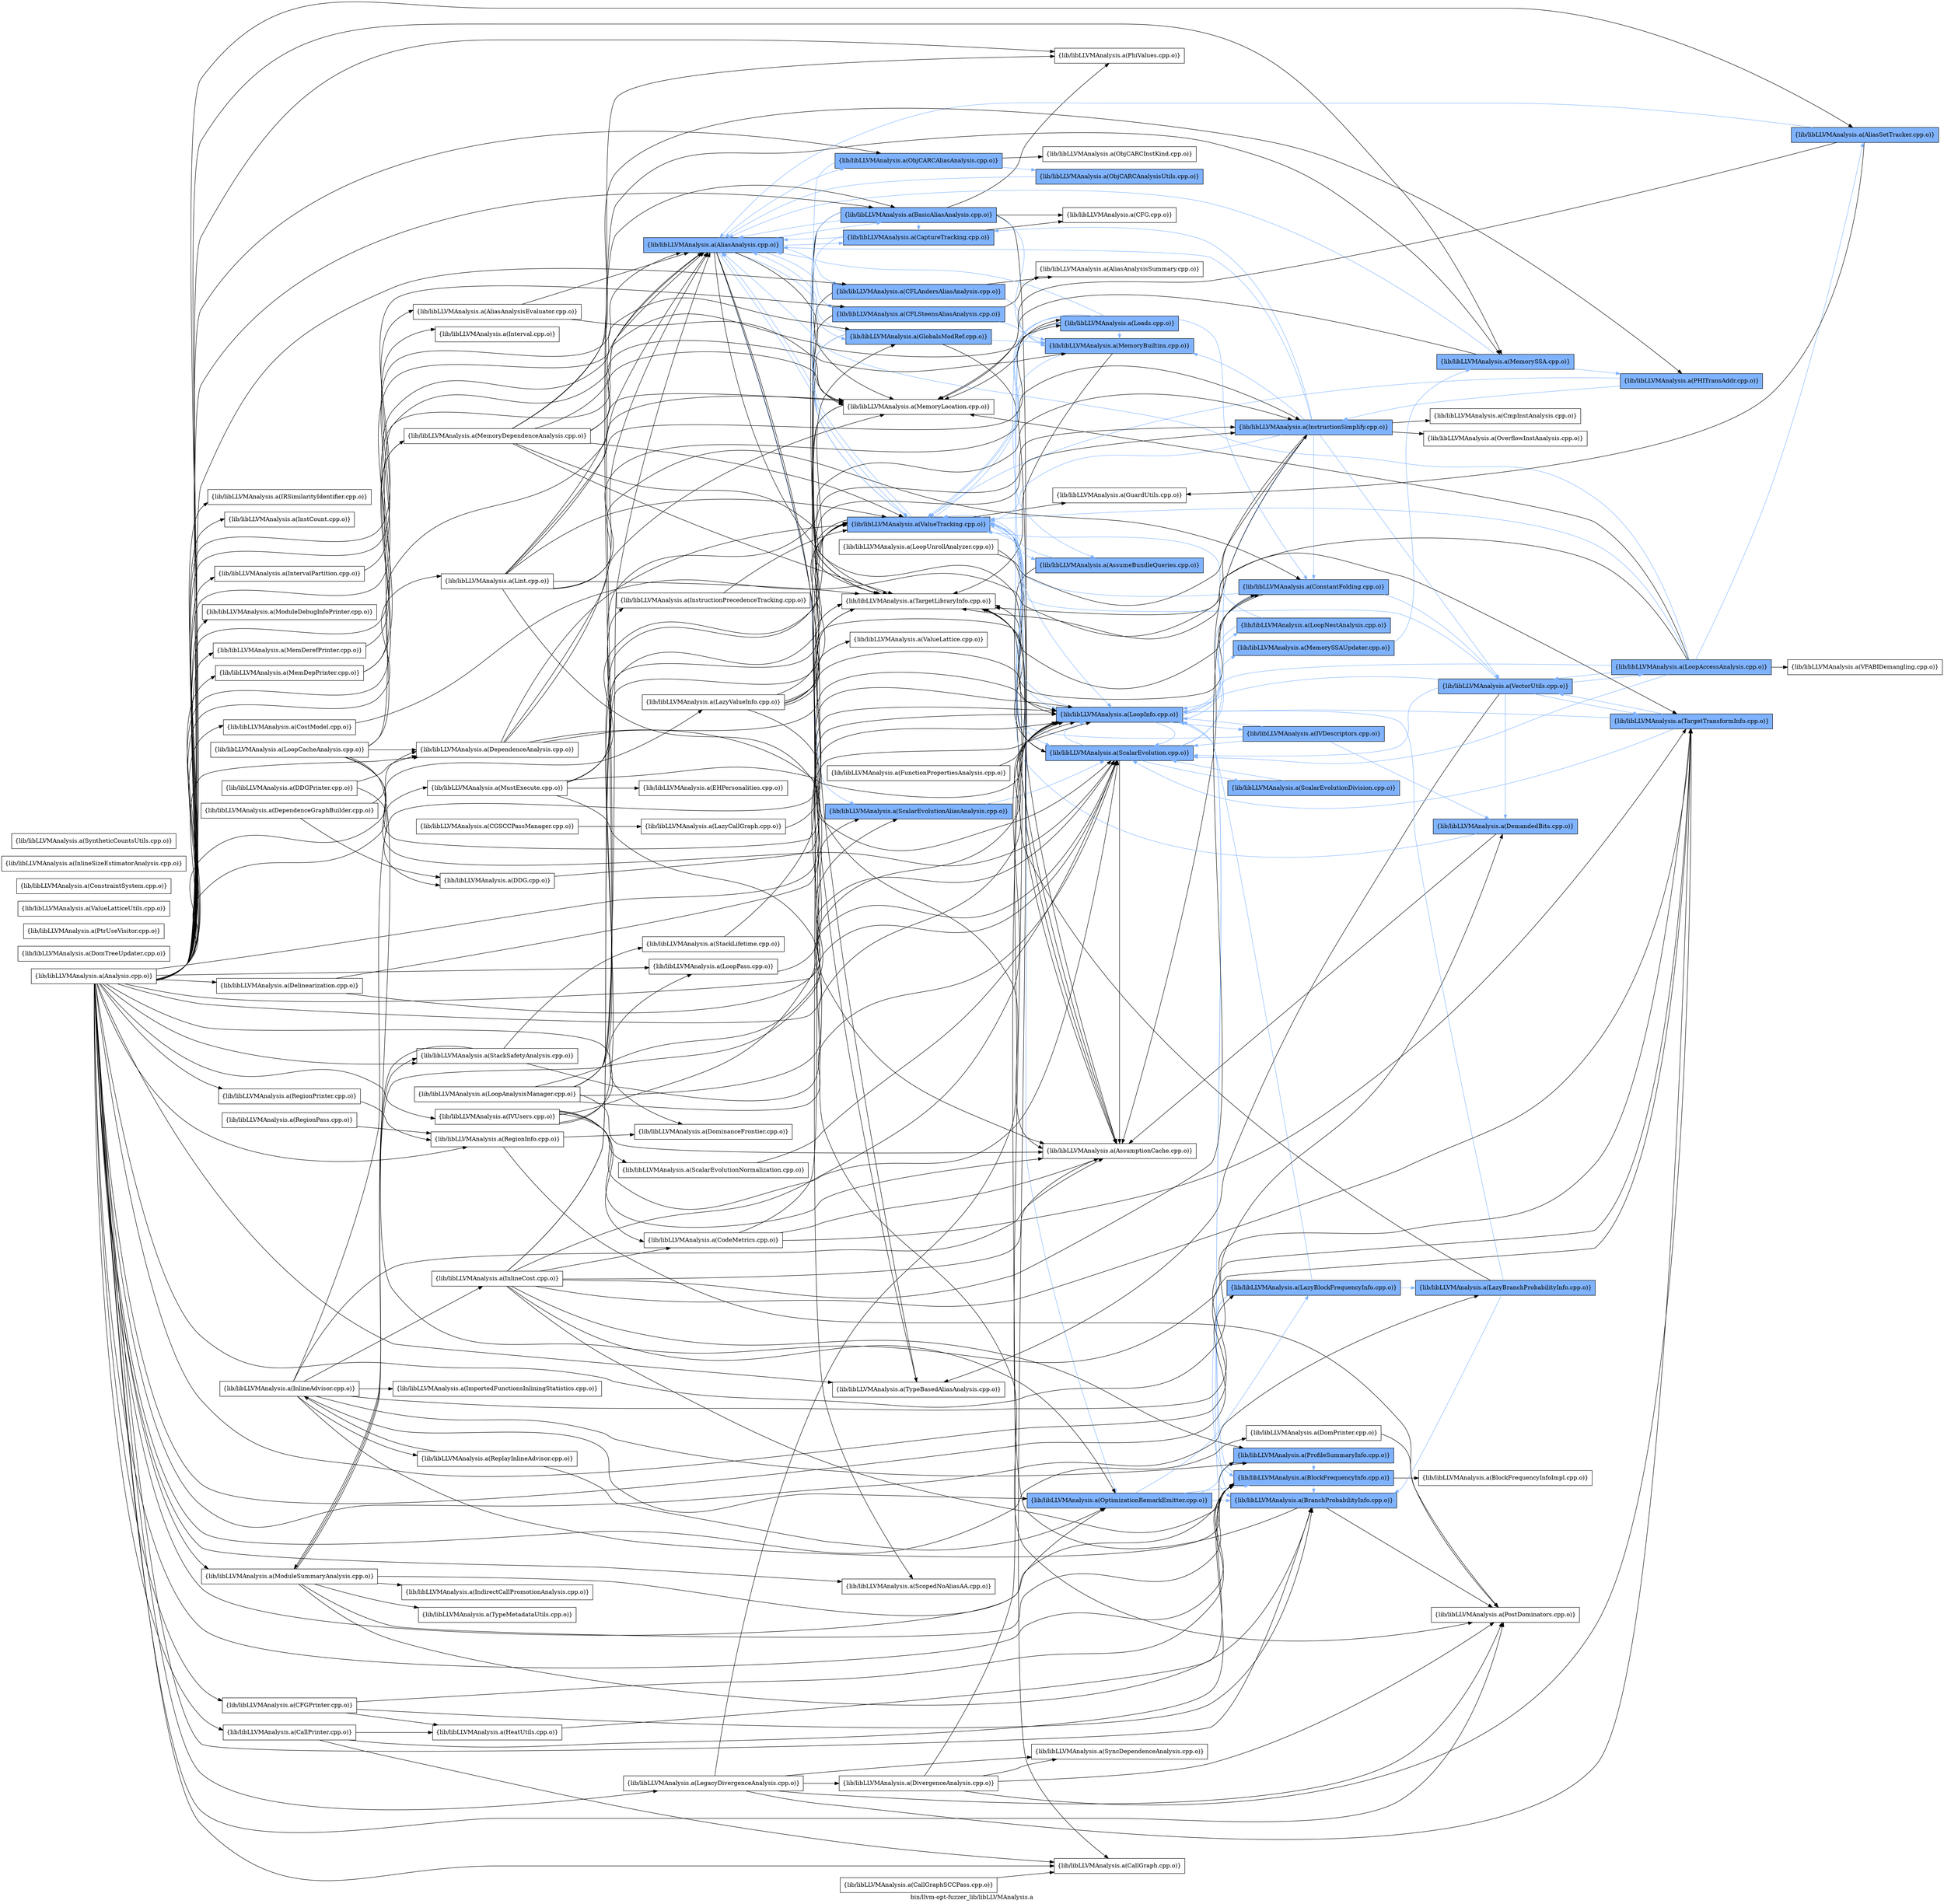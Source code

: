 digraph "bin/llvm-opt-fuzzer_lib/libLLVMAnalysis.a" {
	label="bin/llvm-opt-fuzzer_lib/libLLVMAnalysis.a";
	rankdir=LR;
	{ rank=same; Node0x561a150ab658;  }
	{ rank=same; Node0x561a150aa7a8; Node0x561a150a9b28; Node0x561a150a8c28; Node0x561a150872f8; Node0x561a1508ca78; Node0x561a1508ae58; Node0x561a15087078; Node0x561a150a4b78; Node0x561a150a1748; Node0x561a1509e818; Node0x561a1509d878; Node0x561a15093058;  }
	{ rank=same; Node0x561a150a4088; Node0x561a150a34f8; Node0x561a1508d108; Node0x561a15095e48; Node0x561a150a93a8; Node0x561a15088d38; Node0x561a15093c88; Node0x561a150956c8; Node0x561a1508f548; Node0x561a1508c168; Node0x561a1508a4f8; Node0x561a1508adb8; Node0x561a1508bd08; Node0x561a15094a48;  }
	{ rank=same; Node0x561a1508b448; Node0x561a1508ac28; Node0x561a150a39f8; Node0x561a15087528; Node0x561a15087c08; Node0x561a15089f58; Node0x561a150a4c68; Node0x561a150a2878; Node0x561a1508c898; Node0x561a15098198;  }
	{ rank=same; Node0x561a150923d8; Node0x561a1508a548; Node0x561a150951c8; Node0x561a15086268; Node0x561a1508b628; Node0x561a150a4538; Node0x561a15096618; Node0x561a1508cf28;  }
	{ rank=same; Node0x561a150a1518; Node0x561a15092a68; Node0x561a15096de8;  }
	{ rank=same; Node0x561a150ab658;  }
	{ rank=same; Node0x561a150aa7a8; Node0x561a150a9b28; Node0x561a150a8c28; Node0x561a150872f8; Node0x561a1508ca78; Node0x561a1508ae58; Node0x561a15087078; Node0x561a150a4b78; Node0x561a150a1748; Node0x561a1509e818; Node0x561a1509d878; Node0x561a15093058;  }
	{ rank=same; Node0x561a150a4088; Node0x561a150a34f8; Node0x561a1508d108; Node0x561a15095e48; Node0x561a150a93a8; Node0x561a15088d38; Node0x561a15093c88; Node0x561a150956c8; Node0x561a1508f548; Node0x561a1508c168; Node0x561a1508a4f8; Node0x561a1508adb8; Node0x561a1508bd08; Node0x561a15094a48;  }
	{ rank=same; Node0x561a1508b448; Node0x561a1508ac28; Node0x561a150a39f8; Node0x561a15087528; Node0x561a15087c08; Node0x561a15089f58; Node0x561a150a4c68; Node0x561a150a2878; Node0x561a1508c898; Node0x561a15098198;  }
	{ rank=same; Node0x561a150923d8; Node0x561a1508a548; Node0x561a150951c8; Node0x561a15086268; Node0x561a1508b628; Node0x561a150a4538; Node0x561a15096618; Node0x561a1508cf28;  }
	{ rank=same; Node0x561a150a1518; Node0x561a15092a68; Node0x561a15096de8;  }

	Node0x561a150ab658 [shape=record,shape=box,group=1,style=filled,fillcolor="0.600000 0.5 1",label="{lib/libLLVMAnalysis.a(AliasAnalysis.cpp.o)}"];
	Node0x561a150ab658 -> Node0x561a150aa7a8[color="0.600000 0.5 1"];
	Node0x561a150ab658 -> Node0x561a150a9b28[color="0.600000 0.5 1"];
	Node0x561a150ab658 -> Node0x561a150a8c28[color="0.600000 0.5 1"];
	Node0x561a150ab658 -> Node0x561a150872f8[color="0.600000 0.5 1"];
	Node0x561a150ab658 -> Node0x561a1508ca78[color="0.600000 0.5 1"];
	Node0x561a150ab658 -> Node0x561a1508ae58;
	Node0x561a150ab658 -> Node0x561a15087078[color="0.600000 0.5 1"];
	Node0x561a150ab658 -> Node0x561a150a4b78[color="0.600000 0.5 1"];
	Node0x561a150ab658 -> Node0x561a150a1748;
	Node0x561a150ab658 -> Node0x561a1509e818;
	Node0x561a150ab658 -> Node0x561a1509d878;
	Node0x561a150ab658 -> Node0x561a15093058[color="0.600000 0.5 1"];
	Node0x561a150abdd8 [shape=record,shape=box,group=0,label="{lib/libLLVMAnalysis.a(Analysis.cpp.o)}"];
	Node0x561a150abdd8 -> Node0x561a150ab658;
	Node0x561a150abdd8 -> Node0x561a150aa848;
	Node0x561a150abdd8 -> Node0x561a150aaed8;
	Node0x561a150abdd8 -> Node0x561a150aa7a8;
	Node0x561a150abdd8 -> Node0x561a150a4c68;
	Node0x561a150abdd8 -> Node0x561a150a2878;
	Node0x561a150abdd8 -> Node0x561a150a7a58;
	Node0x561a150abdd8 -> Node0x561a150a9b28;
	Node0x561a150abdd8 -> Node0x561a150a8c28;
	Node0x561a150abdd8 -> Node0x561a15088d38;
	Node0x561a150abdd8 -> Node0x561a150894b8;
	Node0x561a150abdd8 -> Node0x561a15087a78;
	Node0x561a150abdd8 -> Node0x561a15085b38;
	Node0x561a150abdd8 -> Node0x561a15086268;
	Node0x561a150abdd8 -> Node0x561a1508a958;
	Node0x561a150abdd8 -> Node0x561a15089828;
	Node0x561a150abdd8 -> Node0x561a1508ba88;
	Node0x561a150abdd8 -> Node0x561a1508ca78;
	Node0x561a150abdd8 -> Node0x561a1508dbf8;
	Node0x561a150abdd8 -> Node0x561a1508d478;
	Node0x561a150abdd8 -> Node0x561a150848c8;
	Node0x561a150abdd8 -> Node0x561a1508df68;
	Node0x561a150abdd8 -> Node0x561a1508cf28;
	Node0x561a150abdd8 -> Node0x561a1508c898;
	Node0x561a150abdd8 -> Node0x561a1508bc18;
	Node0x561a150abdd8 -> Node0x561a15089e68;
	Node0x561a150abdd8 -> Node0x561a15089d78;
	Node0x561a150abdd8 -> Node0x561a1508bd08;
	Node0x561a150abdd8 -> Node0x561a15087ed8;
	Node0x561a150abdd8 -> Node0x561a15088b58;
	Node0x561a150abdd8 -> Node0x561a15088e28;
	Node0x561a150abdd8 -> Node0x561a1508aea8;
	Node0x561a150abdd8 -> Node0x561a1508b628;
	Node0x561a150abdd8 -> Node0x561a1508a6d8;
	Node0x561a150abdd8 -> Node0x561a15089fa8;
	Node0x561a150abdd8 -> Node0x561a15089468;
	Node0x561a150abdd8 -> Node0x561a15087078;
	Node0x561a150abdd8 -> Node0x561a15094a48;
	Node0x561a150abdd8 -> Node0x561a15095e48;
	Node0x561a150abdd8 -> Node0x561a15096618;
	Node0x561a150abdd8 -> Node0x561a15097518;
	Node0x561a150abdd8 -> Node0x561a1508f318;
	Node0x561a150abdd8 -> Node0x561a1508f548;
	Node0x561a150abdd8 -> Node0x561a150a4b78;
	Node0x561a150abdd8 -> Node0x561a150a0b68;
	Node0x561a150abdd8 -> Node0x561a150a1518;
	Node0x561a150abdd8 -> Node0x561a1509e818;
	Node0x561a150abdd8 -> Node0x561a1509d878;
	Node0x561a150a1518 [shape=record,shape=box,group=1,style=filled,fillcolor="0.600000 0.5 1",label="{lib/libLLVMAnalysis.a(TargetTransformInfo.cpp.o)}"];
	Node0x561a150a1518 -> Node0x561a1508bd08[color="0.600000 0.5 1"];
	Node0x561a150a1518 -> Node0x561a1508f548[color="0.600000 0.5 1"];
	Node0x561a150a1518 -> Node0x561a150923d8[color="0.600000 0.5 1"];
	Node0x561a150923d8 [shape=record,shape=box,group=1,style=filled,fillcolor="0.600000 0.5 1",label="{lib/libLLVMAnalysis.a(VectorUtils.cpp.o)}"];
	Node0x561a150923d8 -> Node0x561a15086268[color="0.600000 0.5 1"];
	Node0x561a150923d8 -> Node0x561a1508bd08[color="0.600000 0.5 1"];
	Node0x561a150923d8 -> Node0x561a1508f548[color="0.600000 0.5 1"];
	Node0x561a150923d8 -> Node0x561a150a1518[color="0.600000 0.5 1"];
	Node0x561a150923d8 -> Node0x561a1509e818;
	Node0x561a150923d8 -> Node0x561a15093058[color="0.600000 0.5 1"];
	Node0x561a150923d8 -> Node0x561a15092a68[color="0.600000 0.5 1"];
	Node0x561a15093058 [shape=record,shape=box,group=1,style=filled,fillcolor="0.600000 0.5 1",label="{lib/libLLVMAnalysis.a(ValueTracking.cpp.o)}"];
	Node0x561a15093058 -> Node0x561a150ab658[color="0.600000 0.5 1"];
	Node0x561a15093058 -> Node0x561a150a4088;
	Node0x561a15093058 -> Node0x561a1508c168;
	Node0x561a15093058 -> Node0x561a1508a4f8[color="0.600000 0.5 1"];
	Node0x561a15093058 -> Node0x561a1508adb8[color="0.600000 0.5 1"];
	Node0x561a15093058 -> Node0x561a1508bd08[color="0.600000 0.5 1"];
	Node0x561a15093058 -> Node0x561a15094a48[color="0.600000 0.5 1"];
	Node0x561a15093058 -> Node0x561a150a1748;
	Node0x561a1508b128 [shape=record,shape=box,group=0,label="{lib/libLLVMAnalysis.a(EHPersonalities.cpp.o)}"];
	Node0x561a15098198 [shape=record,shape=box,group=1,style=filled,fillcolor="0.600000 0.5 1",label="{lib/libLLVMAnalysis.a(ProfileSummaryInfo.cpp.o)}"];
	Node0x561a15098198 -> Node0x561a150a4c68[color="0.600000 0.5 1"];
	Node0x561a1508b858 [shape=record,shape=box,group=0,label="{lib/libLLVMAnalysis.a(DomTreeUpdater.cpp.o)}"];
	Node0x561a1508bd08 [shape=record,shape=box,group=1,style=filled,fillcolor="0.600000 0.5 1",label="{lib/libLLVMAnalysis.a(LoopInfo.cpp.o)}"];
	Node0x561a1508bd08 -> Node0x561a15087528[color="0.600000 0.5 1"];
	Node0x561a1508bd08 -> Node0x561a15087c08[color="0.600000 0.5 1"];
	Node0x561a1508bd08 -> Node0x561a15089f58[color="0.600000 0.5 1"];
	Node0x561a1508bd08 -> Node0x561a1508f548[color="0.600000 0.5 1"];
	Node0x561a1508bd08 -> Node0x561a15093058[color="0.600000 0.5 1"];
	Node0x561a1508f548 [shape=record,shape=box,group=1,style=filled,fillcolor="0.600000 0.5 1",label="{lib/libLLVMAnalysis.a(ScalarEvolution.cpp.o)}"];
	Node0x561a1508f548 -> Node0x561a150a4088;
	Node0x561a1508f548 -> Node0x561a1508b448[color="0.600000 0.5 1"];
	Node0x561a1508f548 -> Node0x561a1508ac28[color="0.600000 0.5 1"];
	Node0x561a1508f548 -> Node0x561a1508bd08[color="0.600000 0.5 1"];
	Node0x561a1508f548 -> Node0x561a150a39f8[color="0.600000 0.5 1"];
	Node0x561a1508f548 -> Node0x561a150a1748;
	Node0x561a1508f548 -> Node0x561a15093058[color="0.600000 0.5 1"];
	Node0x561a150aa7a8 [shape=record,shape=box,group=1,style=filled,fillcolor="0.600000 0.5 1",label="{lib/libLLVMAnalysis.a(BasicAliasAnalysis.cpp.o)}"];
	Node0x561a150aa7a8 -> Node0x561a150ab658[color="0.600000 0.5 1"];
	Node0x561a150aa7a8 -> Node0x561a150a4088;
	Node0x561a150aa7a8 -> Node0x561a150a34f8;
	Node0x561a150aa7a8 -> Node0x561a150872f8[color="0.600000 0.5 1"];
	Node0x561a150aa7a8 -> Node0x561a1508d108[color="0.600000 0.5 1"];
	Node0x561a150aa7a8 -> Node0x561a1508ae58;
	Node0x561a150aa7a8 -> Node0x561a15095e48;
	Node0x561a150aa7a8 -> Node0x561a150a1748;
	Node0x561a150aa7a8 -> Node0x561a15093058[color="0.600000 0.5 1"];
	Node0x561a150a9b28 [shape=record,shape=box,group=1,style=filled,fillcolor="0.600000 0.5 1",label="{lib/libLLVMAnalysis.a(CFLAndersAliasAnalysis.cpp.o)}"];
	Node0x561a150a9b28 -> Node0x561a150a93a8;
	Node0x561a150a9b28 -> Node0x561a1508d108[color="0.600000 0.5 1"];
	Node0x561a150a9b28 -> Node0x561a150a1748;
	Node0x561a150a8c28 [shape=record,shape=box,group=1,style=filled,fillcolor="0.600000 0.5 1",label="{lib/libLLVMAnalysis.a(CFLSteensAliasAnalysis.cpp.o)}"];
	Node0x561a150a8c28 -> Node0x561a150a93a8;
	Node0x561a150a8c28 -> Node0x561a1508d108[color="0.600000 0.5 1"];
	Node0x561a150a8c28 -> Node0x561a150a1748;
	Node0x561a150872f8 [shape=record,shape=box,group=1,style=filled,fillcolor="0.600000 0.5 1",label="{lib/libLLVMAnalysis.a(CaptureTracking.cpp.o)}"];
	Node0x561a150872f8 -> Node0x561a150ab658[color="0.600000 0.5 1"];
	Node0x561a150872f8 -> Node0x561a150a34f8;
	Node0x561a150872f8 -> Node0x561a15093058[color="0.600000 0.5 1"];
	Node0x561a1508ca78 [shape=record,shape=box,group=1,style=filled,fillcolor="0.600000 0.5 1",label="{lib/libLLVMAnalysis.a(GlobalsModRef.cpp.o)}"];
	Node0x561a1508ca78 -> Node0x561a150ab658[color="0.600000 0.5 1"];
	Node0x561a1508ca78 -> Node0x561a15088d38;
	Node0x561a1508ca78 -> Node0x561a1508d108[color="0.600000 0.5 1"];
	Node0x561a1508ca78 -> Node0x561a150a1748;
	Node0x561a1508ca78 -> Node0x561a15093058[color="0.600000 0.5 1"];
	Node0x561a1508ae58 [shape=record,shape=box,group=0,label="{lib/libLLVMAnalysis.a(MemoryLocation.cpp.o)}"];
	Node0x561a1508ae58 -> Node0x561a150a1748;
	Node0x561a1508ae58 -> Node0x561a1509e818;
	Node0x561a15087078 [shape=record,shape=box,group=1,style=filled,fillcolor="0.600000 0.5 1",label="{lib/libLLVMAnalysis.a(ObjCARCAliasAnalysis.cpp.o)}"];
	Node0x561a15087078 -> Node0x561a15093c88[color="0.600000 0.5 1"];
	Node0x561a15087078 -> Node0x561a150956c8;
	Node0x561a15087078 -> Node0x561a15093058[color="0.600000 0.5 1"];
	Node0x561a150a4b78 [shape=record,shape=box,group=1,style=filled,fillcolor="0.600000 0.5 1",label="{lib/libLLVMAnalysis.a(ScalarEvolutionAliasAnalysis.cpp.o)}"];
	Node0x561a150a4b78 -> Node0x561a1508f548[color="0.600000 0.5 1"];
	Node0x561a150a1748 [shape=record,shape=box,group=0,label="{lib/libLLVMAnalysis.a(TargetLibraryInfo.cpp.o)}"];
	Node0x561a1509e818 [shape=record,shape=box,group=0,label="{lib/libLLVMAnalysis.a(TypeBasedAliasAnalysis.cpp.o)}"];
	Node0x561a1509d878 [shape=record,shape=box,group=0,label="{lib/libLLVMAnalysis.a(ScopedNoAliasAA.cpp.o)}"];
	Node0x561a150aa848 [shape=record,shape=box,group=0,label="{lib/libLLVMAnalysis.a(AliasAnalysisEvaluator.cpp.o)}"];
	Node0x561a150aa848 -> Node0x561a150ab658;
	Node0x561a150aa848 -> Node0x561a1508ae58;
	Node0x561a150aaed8 [shape=record,shape=box,group=1,style=filled,fillcolor="0.600000 0.5 1",label="{lib/libLLVMAnalysis.a(AliasSetTracker.cpp.o)}"];
	Node0x561a150aaed8 -> Node0x561a150ab658[color="0.600000 0.5 1"];
	Node0x561a150aaed8 -> Node0x561a1508c168;
	Node0x561a150aaed8 -> Node0x561a1508ae58;
	Node0x561a150a4c68 [shape=record,shape=box,group=1,style=filled,fillcolor="0.600000 0.5 1",label="{lib/libLLVMAnalysis.a(BlockFrequencyInfo.cpp.o)}"];
	Node0x561a150a4c68 -> Node0x561a150a4538;
	Node0x561a150a4c68 -> Node0x561a150a2878[color="0.600000 0.5 1"];
	Node0x561a150a4c68 -> Node0x561a1508bd08[color="0.600000 0.5 1"];
	Node0x561a150a2878 [shape=record,shape=box,group=1,style=filled,fillcolor="0.600000 0.5 1",label="{lib/libLLVMAnalysis.a(BranchProbabilityInfo.cpp.o)}"];
	Node0x561a150a2878 -> Node0x561a1508bd08[color="0.600000 0.5 1"];
	Node0x561a150a2878 -> Node0x561a15096618;
	Node0x561a150a2878 -> Node0x561a150a1748;
	Node0x561a150a7a58 [shape=record,shape=box,group=0,label="{lib/libLLVMAnalysis.a(CFGPrinter.cpp.o)}"];
	Node0x561a150a7a58 -> Node0x561a150a4c68;
	Node0x561a150a7a58 -> Node0x561a150a2878;
	Node0x561a150a7a58 -> Node0x561a1508c438;
	Node0x561a15088d38 [shape=record,shape=box,group=0,label="{lib/libLLVMAnalysis.a(CallGraph.cpp.o)}"];
	Node0x561a150894b8 [shape=record,shape=box,group=0,label="{lib/libLLVMAnalysis.a(CallPrinter.cpp.o)}"];
	Node0x561a150894b8 -> Node0x561a150a4c68;
	Node0x561a150894b8 -> Node0x561a15088d38;
	Node0x561a150894b8 -> Node0x561a1508c438;
	Node0x561a15087a78 [shape=record,shape=box,group=0,label="{lib/libLLVMAnalysis.a(CostModel.cpp.o)}"];
	Node0x561a15087a78 -> Node0x561a150a1518;
	Node0x561a15085b38 [shape=record,shape=box,group=0,label="{lib/libLLVMAnalysis.a(Delinearization.cpp.o)}"];
	Node0x561a15085b38 -> Node0x561a1508bd08;
	Node0x561a15085b38 -> Node0x561a1508f548;
	Node0x561a15086268 [shape=record,shape=box,group=1,style=filled,fillcolor="0.600000 0.5 1",label="{lib/libLLVMAnalysis.a(DemandedBits.cpp.o)}"];
	Node0x561a15086268 -> Node0x561a150a4088;
	Node0x561a15086268 -> Node0x561a15093058[color="0.600000 0.5 1"];
	Node0x561a1508a958 [shape=record,shape=box,group=0,label="{lib/libLLVMAnalysis.a(DependenceAnalysis.cpp.o)}"];
	Node0x561a1508a958 -> Node0x561a150ab658;
	Node0x561a1508a958 -> Node0x561a1508bd08;
	Node0x561a1508a958 -> Node0x561a1508ae58;
	Node0x561a1508a958 -> Node0x561a1508f548;
	Node0x561a1508a958 -> Node0x561a15093058;
	Node0x561a15089828 [shape=record,shape=box,group=0,label="{lib/libLLVMAnalysis.a(DomPrinter.cpp.o)}"];
	Node0x561a15089828 -> Node0x561a15096618;
	Node0x561a1508ba88 [shape=record,shape=box,group=0,label="{lib/libLLVMAnalysis.a(DominanceFrontier.cpp.o)}"];
	Node0x561a1508dbf8 [shape=record,shape=box,group=0,label="{lib/libLLVMAnalysis.a(IRSimilarityIdentifier.cpp.o)}"];
	Node0x561a1508d478 [shape=record,shape=box,group=0,label="{lib/libLLVMAnalysis.a(IVUsers.cpp.o)}"];
	Node0x561a1508d478 -> Node0x561a150a4088;
	Node0x561a1508d478 -> Node0x561a1508d748;
	Node0x561a1508d478 -> Node0x561a1508bd08;
	Node0x561a1508d478 -> Node0x561a15087ed8;
	Node0x561a1508d478 -> Node0x561a1508f548;
	Node0x561a1508d478 -> Node0x561a150a0e38;
	Node0x561a1508d478 -> Node0x561a15093058;
	Node0x561a150848c8 [shape=record,shape=box,group=0,label="{lib/libLLVMAnalysis.a(InstCount.cpp.o)}"];
	Node0x561a1508df68 [shape=record,shape=box,group=0,label="{lib/libLLVMAnalysis.a(IntervalPartition.cpp.o)}"];
	Node0x561a1508df68 -> Node0x561a1508d798;
	Node0x561a1508cf28 [shape=record,shape=box,group=1,style=filled,fillcolor="0.600000 0.5 1",label="{lib/libLLVMAnalysis.a(LazyBranchProbabilityInfo.cpp.o)}"];
	Node0x561a1508cf28 -> Node0x561a150a2878[color="0.600000 0.5 1"];
	Node0x561a1508cf28 -> Node0x561a1508bd08[color="0.600000 0.5 1"];
	Node0x561a1508cf28 -> Node0x561a150a1748;
	Node0x561a1508c898 [shape=record,shape=box,group=1,style=filled,fillcolor="0.600000 0.5 1",label="{lib/libLLVMAnalysis.a(LazyBlockFrequencyInfo.cpp.o)}"];
	Node0x561a1508c898 -> Node0x561a150a4c68[color="0.600000 0.5 1"];
	Node0x561a1508c898 -> Node0x561a150a2878[color="0.600000 0.5 1"];
	Node0x561a1508c898 -> Node0x561a1508cf28[color="0.600000 0.5 1"];
	Node0x561a1508c898 -> Node0x561a1508bd08[color="0.600000 0.5 1"];
	Node0x561a1508bc18 [shape=record,shape=box,group=0,label="{lib/libLLVMAnalysis.a(LazyValueInfo.cpp.o)}"];
	Node0x561a1508bc18 -> Node0x561a150a4088;
	Node0x561a1508bc18 -> Node0x561a1508b448;
	Node0x561a1508bc18 -> Node0x561a1508ac28;
	Node0x561a1508bc18 -> Node0x561a150a1748;
	Node0x561a1508bc18 -> Node0x561a1508ecd8;
	Node0x561a1508bc18 -> Node0x561a15093058;
	Node0x561a15089e68 [shape=record,shape=box,group=0,label="{lib/libLLVMAnalysis.a(LegacyDivergenceAnalysis.cpp.o)}"];
	Node0x561a15089e68 -> Node0x561a15089648;
	Node0x561a15089e68 -> Node0x561a1508bd08;
	Node0x561a15089e68 -> Node0x561a15096618;
	Node0x561a15089e68 -> Node0x561a150a2328;
	Node0x561a15089e68 -> Node0x561a150a1518;
	Node0x561a15089d78 [shape=record,shape=box,group=0,label="{lib/libLLVMAnalysis.a(Lint.cpp.o)}"];
	Node0x561a15089d78 -> Node0x561a150ab658;
	Node0x561a15089d78 -> Node0x561a150a4088;
	Node0x561a15089d78 -> Node0x561a1508b448;
	Node0x561a15089d78 -> Node0x561a1508ac28;
	Node0x561a15089d78 -> Node0x561a1508a4f8;
	Node0x561a15089d78 -> Node0x561a1508ae58;
	Node0x561a15089d78 -> Node0x561a150a1748;
	Node0x561a15089d78 -> Node0x561a15093058;
	Node0x561a15087ed8 [shape=record,shape=box,group=0,label="{lib/libLLVMAnalysis.a(LoopPass.cpp.o)}"];
	Node0x561a15087ed8 -> Node0x561a1508bd08;
	Node0x561a15088b58 [shape=record,shape=box,group=0,label="{lib/libLLVMAnalysis.a(MemDepPrinter.cpp.o)}"];
	Node0x561a15088b58 -> Node0x561a150ab658;
	Node0x561a15088b58 -> Node0x561a1508aea8;
	Node0x561a15088e28 [shape=record,shape=box,group=0,label="{lib/libLLVMAnalysis.a(MemDerefPrinter.cpp.o)}"];
	Node0x561a15088e28 -> Node0x561a1508a4f8;
	Node0x561a1508aea8 [shape=record,shape=box,group=0,label="{lib/libLLVMAnalysis.a(MemoryDependenceAnalysis.cpp.o)}"];
	Node0x561a1508aea8 -> Node0x561a150ab658;
	Node0x561a1508aea8 -> Node0x561a150a4088;
	Node0x561a1508aea8 -> Node0x561a1508d108;
	Node0x561a1508aea8 -> Node0x561a1508ae58;
	Node0x561a1508aea8 -> Node0x561a15096de8;
	Node0x561a1508aea8 -> Node0x561a15095e48;
	Node0x561a1508aea8 -> Node0x561a150a1748;
	Node0x561a1508aea8 -> Node0x561a15093058;
	Node0x561a1508b628 [shape=record,shape=box,group=1,style=filled,fillcolor="0.600000 0.5 1",label="{lib/libLLVMAnalysis.a(MemorySSA.cpp.o)}"];
	Node0x561a1508b628 -> Node0x561a150ab658[color="0.600000 0.5 1"];
	Node0x561a1508b628 -> Node0x561a1508ae58;
	Node0x561a1508b628 -> Node0x561a15096de8[color="0.600000 0.5 1"];
	Node0x561a1508a6d8 [shape=record,shape=box,group=0,label="{lib/libLLVMAnalysis.a(ModuleDebugInfoPrinter.cpp.o)}"];
	Node0x561a15089fa8 [shape=record,shape=box,group=0,label="{lib/libLLVMAnalysis.a(ModuleSummaryAnalysis.cpp.o)}"];
	Node0x561a15089fa8 -> Node0x561a150a4c68;
	Node0x561a15089fa8 -> Node0x561a150a2878;
	Node0x561a15089fa8 -> Node0x561a1508bd08;
	Node0x561a15089fa8 -> Node0x561a15088888;
	Node0x561a15089fa8 -> Node0x561a15098198;
	Node0x561a15089fa8 -> Node0x561a150a0b68;
	Node0x561a15089fa8 -> Node0x561a1509db98;
	Node0x561a15089468 [shape=record,shape=box,group=0,label="{lib/libLLVMAnalysis.a(MustExecute.cpp.o)}"];
	Node0x561a15089468 -> Node0x561a1508b128;
	Node0x561a15089468 -> Node0x561a1508ac28;
	Node0x561a15089468 -> Node0x561a1508bd08;
	Node0x561a15089468 -> Node0x561a15088d88;
	Node0x561a15089468 -> Node0x561a15096618;
	Node0x561a15089468 -> Node0x561a15093058;
	Node0x561a15094a48 [shape=record,shape=box,group=1,style=filled,fillcolor="0.600000 0.5 1",label="{lib/libLLVMAnalysis.a(OptimizationRemarkEmitter.cpp.o)}"];
	Node0x561a15094a48 -> Node0x561a150a4c68[color="0.600000 0.5 1"];
	Node0x561a15094a48 -> Node0x561a150a2878[color="0.600000 0.5 1"];
	Node0x561a15094a48 -> Node0x561a1508c898[color="0.600000 0.5 1"];
	Node0x561a15094a48 -> Node0x561a15098198[color="0.600000 0.5 1"];
	Node0x561a15095e48 [shape=record,shape=box,group=0,label="{lib/libLLVMAnalysis.a(PhiValues.cpp.o)}"];
	Node0x561a15096618 [shape=record,shape=box,group=0,label="{lib/libLLVMAnalysis.a(PostDominators.cpp.o)}"];
	Node0x561a15097518 [shape=record,shape=box,group=0,label="{lib/libLLVMAnalysis.a(RegionInfo.cpp.o)}"];
	Node0x561a15097518 -> Node0x561a1508ba88;
	Node0x561a15097518 -> Node0x561a15096618;
	Node0x561a1508f318 [shape=record,shape=box,group=0,label="{lib/libLLVMAnalysis.a(RegionPrinter.cpp.o)}"];
	Node0x561a1508f318 -> Node0x561a15097518;
	Node0x561a150a0b68 [shape=record,shape=box,group=0,label="{lib/libLLVMAnalysis.a(StackSafetyAnalysis.cpp.o)}"];
	Node0x561a150a0b68 -> Node0x561a15089fa8;
	Node0x561a150a0b68 -> Node0x561a1508f548;
	Node0x561a150a0b68 -> Node0x561a1509fe48;
	Node0x561a1508c168 [shape=record,shape=box,group=0,label="{lib/libLLVMAnalysis.a(GuardUtils.cpp.o)}"];
	Node0x561a150a4088 [shape=record,shape=box,group=0,label="{lib/libLLVMAnalysis.a(AssumptionCache.cpp.o)}"];
	Node0x561a150a34f8 [shape=record,shape=box,group=0,label="{lib/libLLVMAnalysis.a(CFG.cpp.o)}"];
	Node0x561a1508d108 [shape=record,shape=box,group=1,style=filled,fillcolor="0.600000 0.5 1",label="{lib/libLLVMAnalysis.a(MemoryBuiltins.cpp.o)}"];
	Node0x561a1508d108 -> Node0x561a150a1748;
	Node0x561a1508d108 -> Node0x561a15093058[color="0.600000 0.5 1"];
	Node0x561a150a4538 [shape=record,shape=box,group=0,label="{lib/libLLVMAnalysis.a(BlockFrequencyInfoImpl.cpp.o)}"];
	Node0x561a1508c438 [shape=record,shape=box,group=0,label="{lib/libLLVMAnalysis.a(HeatUtils.cpp.o)}"];
	Node0x561a1508c438 -> Node0x561a150a4c68;
	Node0x561a150a93a8 [shape=record,shape=box,group=0,label="{lib/libLLVMAnalysis.a(AliasAnalysisSummary.cpp.o)}"];
	Node0x561a15088608 [shape=record,shape=box,group=0,label="{lib/libLLVMAnalysis.a(CGSCCPassManager.cpp.o)}"];
	Node0x561a15088608 -> Node0x561a1508c118;
	Node0x561a1508c118 [shape=record,shape=box,group=0,label="{lib/libLLVMAnalysis.a(LazyCallGraph.cpp.o)}"];
	Node0x561a1508c118 -> Node0x561a150a1748;
	Node0x561a1508d748 [shape=record,shape=box,group=0,label="{lib/libLLVMAnalysis.a(CodeMetrics.cpp.o)}"];
	Node0x561a1508d748 -> Node0x561a150a4088;
	Node0x561a1508d748 -> Node0x561a150a1518;
	Node0x561a1508d748 -> Node0x561a15093058;
	Node0x561a150a0e38 [shape=record,shape=box,group=0,label="{lib/libLLVMAnalysis.a(ScalarEvolutionNormalization.cpp.o)}"];
	Node0x561a150a0e38 -> Node0x561a1508f548;
	Node0x561a1508d798 [shape=record,shape=box,group=0,label="{lib/libLLVMAnalysis.a(Interval.cpp.o)}"];
	Node0x561a1508b448 [shape=record,shape=box,group=1,style=filled,fillcolor="0.600000 0.5 1",label="{lib/libLLVMAnalysis.a(ConstantFolding.cpp.o)}"];
	Node0x561a1508b448 -> Node0x561a150a1748;
	Node0x561a1508b448 -> Node0x561a15093058[color="0.600000 0.5 1"];
	Node0x561a1508b448 -> Node0x561a150923d8[color="0.600000 0.5 1"];
	Node0x561a1508ac28 [shape=record,shape=box,group=1,style=filled,fillcolor="0.600000 0.5 1",label="{lib/libLLVMAnalysis.a(InstructionSimplify.cpp.o)}"];
	Node0x561a1508ac28 -> Node0x561a150ab658[color="0.600000 0.5 1"];
	Node0x561a1508ac28 -> Node0x561a150a4088;
	Node0x561a1508ac28 -> Node0x561a150872f8[color="0.600000 0.5 1"];
	Node0x561a1508ac28 -> Node0x561a1508b448[color="0.600000 0.5 1"];
	Node0x561a1508ac28 -> Node0x561a1508a548;
	Node0x561a1508ac28 -> Node0x561a1508d108[color="0.600000 0.5 1"];
	Node0x561a1508ac28 -> Node0x561a150951c8;
	Node0x561a1508ac28 -> Node0x561a150a1748;
	Node0x561a1508ac28 -> Node0x561a15093058[color="0.600000 0.5 1"];
	Node0x561a1508ac28 -> Node0x561a150923d8[color="0.600000 0.5 1"];
	Node0x561a1508ecd8 [shape=record,shape=box,group=0,label="{lib/libLLVMAnalysis.a(ValueLattice.cpp.o)}"];
	Node0x561a1508a548 [shape=record,shape=box,group=0,label="{lib/libLLVMAnalysis.a(CmpInstAnalysis.cpp.o)}"];
	Node0x561a150951c8 [shape=record,shape=box,group=0,label="{lib/libLLVMAnalysis.a(OverflowInstAnalysis.cpp.o)}"];
	Node0x561a15089648 [shape=record,shape=box,group=0,label="{lib/libLLVMAnalysis.a(DivergenceAnalysis.cpp.o)}"];
	Node0x561a15089648 -> Node0x561a1508bd08;
	Node0x561a15089648 -> Node0x561a15096618;
	Node0x561a15089648 -> Node0x561a150a2328;
	Node0x561a15089648 -> Node0x561a150a1518;
	Node0x561a150a2328 [shape=record,shape=box,group=0,label="{lib/libLLVMAnalysis.a(SyncDependenceAnalysis.cpp.o)}"];
	Node0x561a1508a4f8 [shape=record,shape=box,group=1,style=filled,fillcolor="0.600000 0.5 1",label="{lib/libLLVMAnalysis.a(Loads.cpp.o)}"];
	Node0x561a1508a4f8 -> Node0x561a150ab658[color="0.600000 0.5 1"];
	Node0x561a1508a4f8 -> Node0x561a1508b448[color="0.600000 0.5 1"];
	Node0x561a1508a4f8 -> Node0x561a1508adb8[color="0.600000 0.5 1"];
	Node0x561a1508a4f8 -> Node0x561a1508bd08[color="0.600000 0.5 1"];
	Node0x561a1508a4f8 -> Node0x561a1508d108[color="0.600000 0.5 1"];
	Node0x561a1508a4f8 -> Node0x561a1508ae58;
	Node0x561a1508a4f8 -> Node0x561a1508f548[color="0.600000 0.5 1"];
	Node0x561a1508a4f8 -> Node0x561a15093058[color="0.600000 0.5 1"];
	Node0x561a1508adb8 [shape=record,shape=box,group=1,style=filled,fillcolor="0.600000 0.5 1",label="{lib/libLLVMAnalysis.a(AssumeBundleQueries.cpp.o)}"];
	Node0x561a1508adb8 -> Node0x561a150a4088;
	Node0x561a1508adb8 -> Node0x561a15093058[color="0.600000 0.5 1"];
	Node0x561a1508b538 [shape=record,shape=box,group=0,label="{lib/libLLVMAnalysis.a(LoopAnalysisManager.cpp.o)}"];
	Node0x561a1508b538 -> Node0x561a150ab658;
	Node0x561a1508b538 -> Node0x561a150aa7a8;
	Node0x561a1508b538 -> Node0x561a150a4088;
	Node0x561a1508b538 -> Node0x561a1508ca78;
	Node0x561a1508b538 -> Node0x561a1508bd08;
	Node0x561a1508b538 -> Node0x561a1508b628;
	Node0x561a1508b538 -> Node0x561a1508f548;
	Node0x561a1508b538 -> Node0x561a150a4b78;
	Node0x561a15087528 [shape=record,shape=box,group=1,style=filled,fillcolor="0.600000 0.5 1",label="{lib/libLLVMAnalysis.a(IVDescriptors.cpp.o)}"];
	Node0x561a15087528 -> Node0x561a15086268[color="0.600000 0.5 1"];
	Node0x561a15087528 -> Node0x561a1508bd08[color="0.600000 0.5 1"];
	Node0x561a15087528 -> Node0x561a1508f548[color="0.600000 0.5 1"];
	Node0x561a15087528 -> Node0x561a15093058[color="0.600000 0.5 1"];
	Node0x561a15087c08 [shape=record,shape=box,group=1,style=filled,fillcolor="0.600000 0.5 1",label="{lib/libLLVMAnalysis.a(LoopNestAnalysis.cpp.o)}"];
	Node0x561a15087c08 -> Node0x561a1508bd08[color="0.600000 0.5 1"];
	Node0x561a15087c08 -> Node0x561a15093058[color="0.600000 0.5 1"];
	Node0x561a15089f58 [shape=record,shape=box,group=1,style=filled,fillcolor="0.600000 0.5 1",label="{lib/libLLVMAnalysis.a(MemorySSAUpdater.cpp.o)}"];
	Node0x561a15089f58 -> Node0x561a1508b628[color="0.600000 0.5 1"];
	Node0x561a15096de8 [shape=record,shape=box,group=1,style=filled,fillcolor="0.600000 0.5 1",label="{lib/libLLVMAnalysis.a(PHITransAddr.cpp.o)}"];
	Node0x561a15096de8 -> Node0x561a1508ac28[color="0.600000 0.5 1"];
	Node0x561a15096de8 -> Node0x561a15093058[color="0.600000 0.5 1"];
	Node0x561a15088888 [shape=record,shape=box,group=0,label="{lib/libLLVMAnalysis.a(IndirectCallPromotionAnalysis.cpp.o)}"];
	Node0x561a1509db98 [shape=record,shape=box,group=0,label="{lib/libLLVMAnalysis.a(TypeMetadataUtils.cpp.o)}"];
	Node0x561a15088d88 [shape=record,shape=box,group=0,label="{lib/libLLVMAnalysis.a(InstructionPrecedenceTracking.cpp.o)}"];
	Node0x561a15088d88 -> Node0x561a15093058;
	Node0x561a15093c88 [shape=record,shape=box,group=1,style=filled,fillcolor="0.600000 0.5 1",label="{lib/libLLVMAnalysis.a(ObjCARCAnalysisUtils.cpp.o)}"];
	Node0x561a15093c88 -> Node0x561a150ab658[color="0.600000 0.5 1"];
	Node0x561a150956c8 [shape=record,shape=box,group=0,label="{lib/libLLVMAnalysis.a(ObjCARCInstKind.cpp.o)}"];
	Node0x561a150a39f8 [shape=record,shape=box,group=1,style=filled,fillcolor="0.600000 0.5 1",label="{lib/libLLVMAnalysis.a(ScalarEvolutionDivision.cpp.o)}"];
	Node0x561a150a39f8 -> Node0x561a1508f548[color="0.600000 0.5 1"];
	Node0x561a1509fe48 [shape=record,shape=box,group=0,label="{lib/libLLVMAnalysis.a(StackLifetime.cpp.o)}"];
	Node0x561a1509fe48 -> Node0x561a15093058;
	Node0x561a15092a68 [shape=record,shape=box,group=1,style=filled,fillcolor="0.600000 0.5 1",label="{lib/libLLVMAnalysis.a(LoopAccessAnalysis.cpp.o)}"];
	Node0x561a15092a68 -> Node0x561a150ab658[color="0.600000 0.5 1"];
	Node0x561a15092a68 -> Node0x561a150aaed8[color="0.600000 0.5 1"];
	Node0x561a15092a68 -> Node0x561a1508bd08[color="0.600000 0.5 1"];
	Node0x561a15092a68 -> Node0x561a1508ae58;
	Node0x561a15092a68 -> Node0x561a1508f548[color="0.600000 0.5 1"];
	Node0x561a15092a68 -> Node0x561a150a1748;
	Node0x561a15092a68 -> Node0x561a15093058[color="0.600000 0.5 1"];
	Node0x561a15092a68 -> Node0x561a150923d8[color="0.600000 0.5 1"];
	Node0x561a15092a68 -> Node0x561a15091e88;
	Node0x561a15091e88 [shape=record,shape=box,group=0,label="{lib/libLLVMAnalysis.a(VFABIDemangling.cpp.o)}"];
	Node0x561a150a4e48 [shape=record,shape=box,group=0,label="{lib/libLLVMAnalysis.a(CallGraphSCCPass.cpp.o)}"];
	Node0x561a150a4e48 -> Node0x561a15088d38;
	Node0x561a150a0ed8 [shape=record,shape=box,group=0,label="{lib/libLLVMAnalysis.a(InlineCost.cpp.o)}"];
	Node0x561a150a0ed8 -> Node0x561a150a4088;
	Node0x561a150a0ed8 -> Node0x561a150a4c68;
	Node0x561a150a0ed8 -> Node0x561a1508d748;
	Node0x561a150a0ed8 -> Node0x561a1508b448;
	Node0x561a150a0ed8 -> Node0x561a1508ac28;
	Node0x561a150a0ed8 -> Node0x561a1508bd08;
	Node0x561a150a0ed8 -> Node0x561a15094a48;
	Node0x561a150a0ed8 -> Node0x561a15098198;
	Node0x561a150a0ed8 -> Node0x561a150a1518;
	Node0x561a150a0ed8 -> Node0x561a15093058;
	Node0x561a150870c8 [shape=record,shape=box,group=0,label="{lib/libLLVMAnalysis.a(PtrUseVisitor.cpp.o)}"];
	Node0x561a150a4ad8 [shape=record,shape=box,group=0,label="{lib/libLLVMAnalysis.a(ValueLatticeUtils.cpp.o)}"];
	Node0x561a15092428 [shape=record,shape=box,group=0,label="{lib/libLLVMAnalysis.a(InlineAdvisor.cpp.o)}"];
	Node0x561a15092428 -> Node0x561a150a4088;
	Node0x561a15092428 -> Node0x561a150a4c68;
	Node0x561a15092428 -> Node0x561a15094a48;
	Node0x561a15092428 -> Node0x561a15098198;
	Node0x561a15092428 -> Node0x561a150a1748;
	Node0x561a15092428 -> Node0x561a150a1518;
	Node0x561a15092428 -> Node0x561a150a0ed8;
	Node0x561a15092428 -> Node0x561a1508f958;
	Node0x561a15092428 -> Node0x561a1508edc8;
	Node0x561a1508f958 [shape=record,shape=box,group=0,label="{lib/libLLVMAnalysis.a(ImportedFunctionsInliningStatistics.cpp.o)}"];
	Node0x561a1508edc8 [shape=record,shape=box,group=0,label="{lib/libLLVMAnalysis.a(ReplayInlineAdvisor.cpp.o)}"];
	Node0x561a1508edc8 -> Node0x561a15094a48;
	Node0x561a1508edc8 -> Node0x561a15092428;
	Node0x561a15087578 [shape=record,shape=box,group=0,label="{lib/libLLVMAnalysis.a(ConstraintSystem.cpp.o)}"];
	Node0x561a150868f8 [shape=record,shape=box,group=0,label="{lib/libLLVMAnalysis.a(LoopUnrollAnalyzer.cpp.o)}"];
	Node0x561a150868f8 -> Node0x561a1508ac28;
	Node0x561a150868f8 -> Node0x561a1508f548;
	Node0x561a15098468 [shape=record,shape=box,group=0,label="{lib/libLLVMAnalysis.a(RegionPass.cpp.o)}"];
	Node0x561a15098468 -> Node0x561a15097518;
	Node0x561a150900d8 [shape=record,shape=box,group=0,label="{lib/libLLVMAnalysis.a(InlineSizeEstimatorAnalysis.cpp.o)}"];
	Node0x561a15090038 [shape=record,shape=box,group=0,label="{lib/libLLVMAnalysis.a(FunctionPropertiesAnalysis.cpp.o)}"];
	Node0x561a15090038 -> Node0x561a1508bd08;
	Node0x561a150919d8 [shape=record,shape=box,group=0,label="{lib/libLLVMAnalysis.a(DDG.cpp.o)}"];
	Node0x561a150919d8 -> Node0x561a1508bd08;
	Node0x561a15094958 [shape=record,shape=box,group=0,label="{lib/libLLVMAnalysis.a(LoopCacheAnalysis.cpp.o)}"];
	Node0x561a15094958 -> Node0x561a150ab658;
	Node0x561a15094958 -> Node0x561a1508a958;
	Node0x561a15094958 -> Node0x561a1508bd08;
	Node0x561a15094958 -> Node0x561a1508ae58;
	Node0x561a15094958 -> Node0x561a1508f548;
	Node0x561a15094958 -> Node0x561a150a1518;
	Node0x561a15095948 [shape=record,shape=box,group=0,label="{lib/libLLVMAnalysis.a(DDGPrinter.cpp.o)}"];
	Node0x561a15095948 -> Node0x561a1508a958;
	Node0x561a15095948 -> Node0x561a150919d8;
	Node0x561a15091758 [shape=record,shape=box,group=0,label="{lib/libLLVMAnalysis.a(DependenceGraphBuilder.cpp.o)}"];
	Node0x561a15091758 -> Node0x561a1508a958;
	Node0x561a15091758 -> Node0x561a150919d8;
	Node0x561a15099598 [shape=record,shape=box,group=0,label="{lib/libLLVMAnalysis.a(SyntheticCountsUtils.cpp.o)}"];
}
